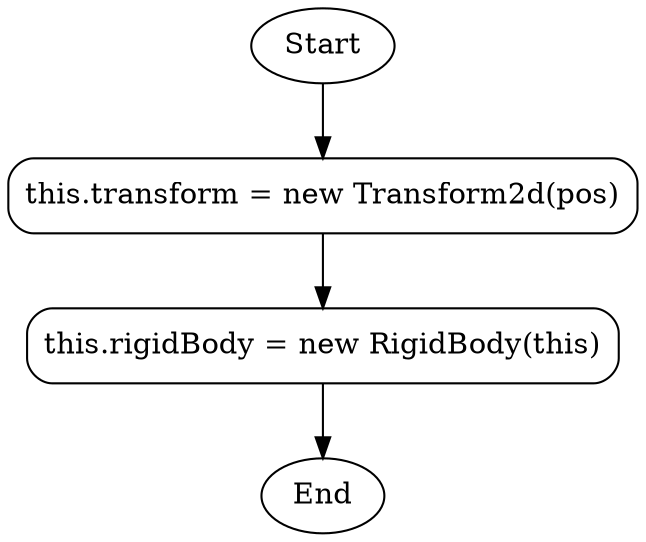 digraph G_GObject_Constructor {
    rankdir=TB;



    node [shape=box, style=rounded];
    Start [shape=ellipse];
    
    End [shape=ellipse];
    A [label="this.transform = new Transform2d(pos)"];
    B [label="this.rigidBody = new RigidBody(this)"];
    Start -> A -> B -> End;
}   












